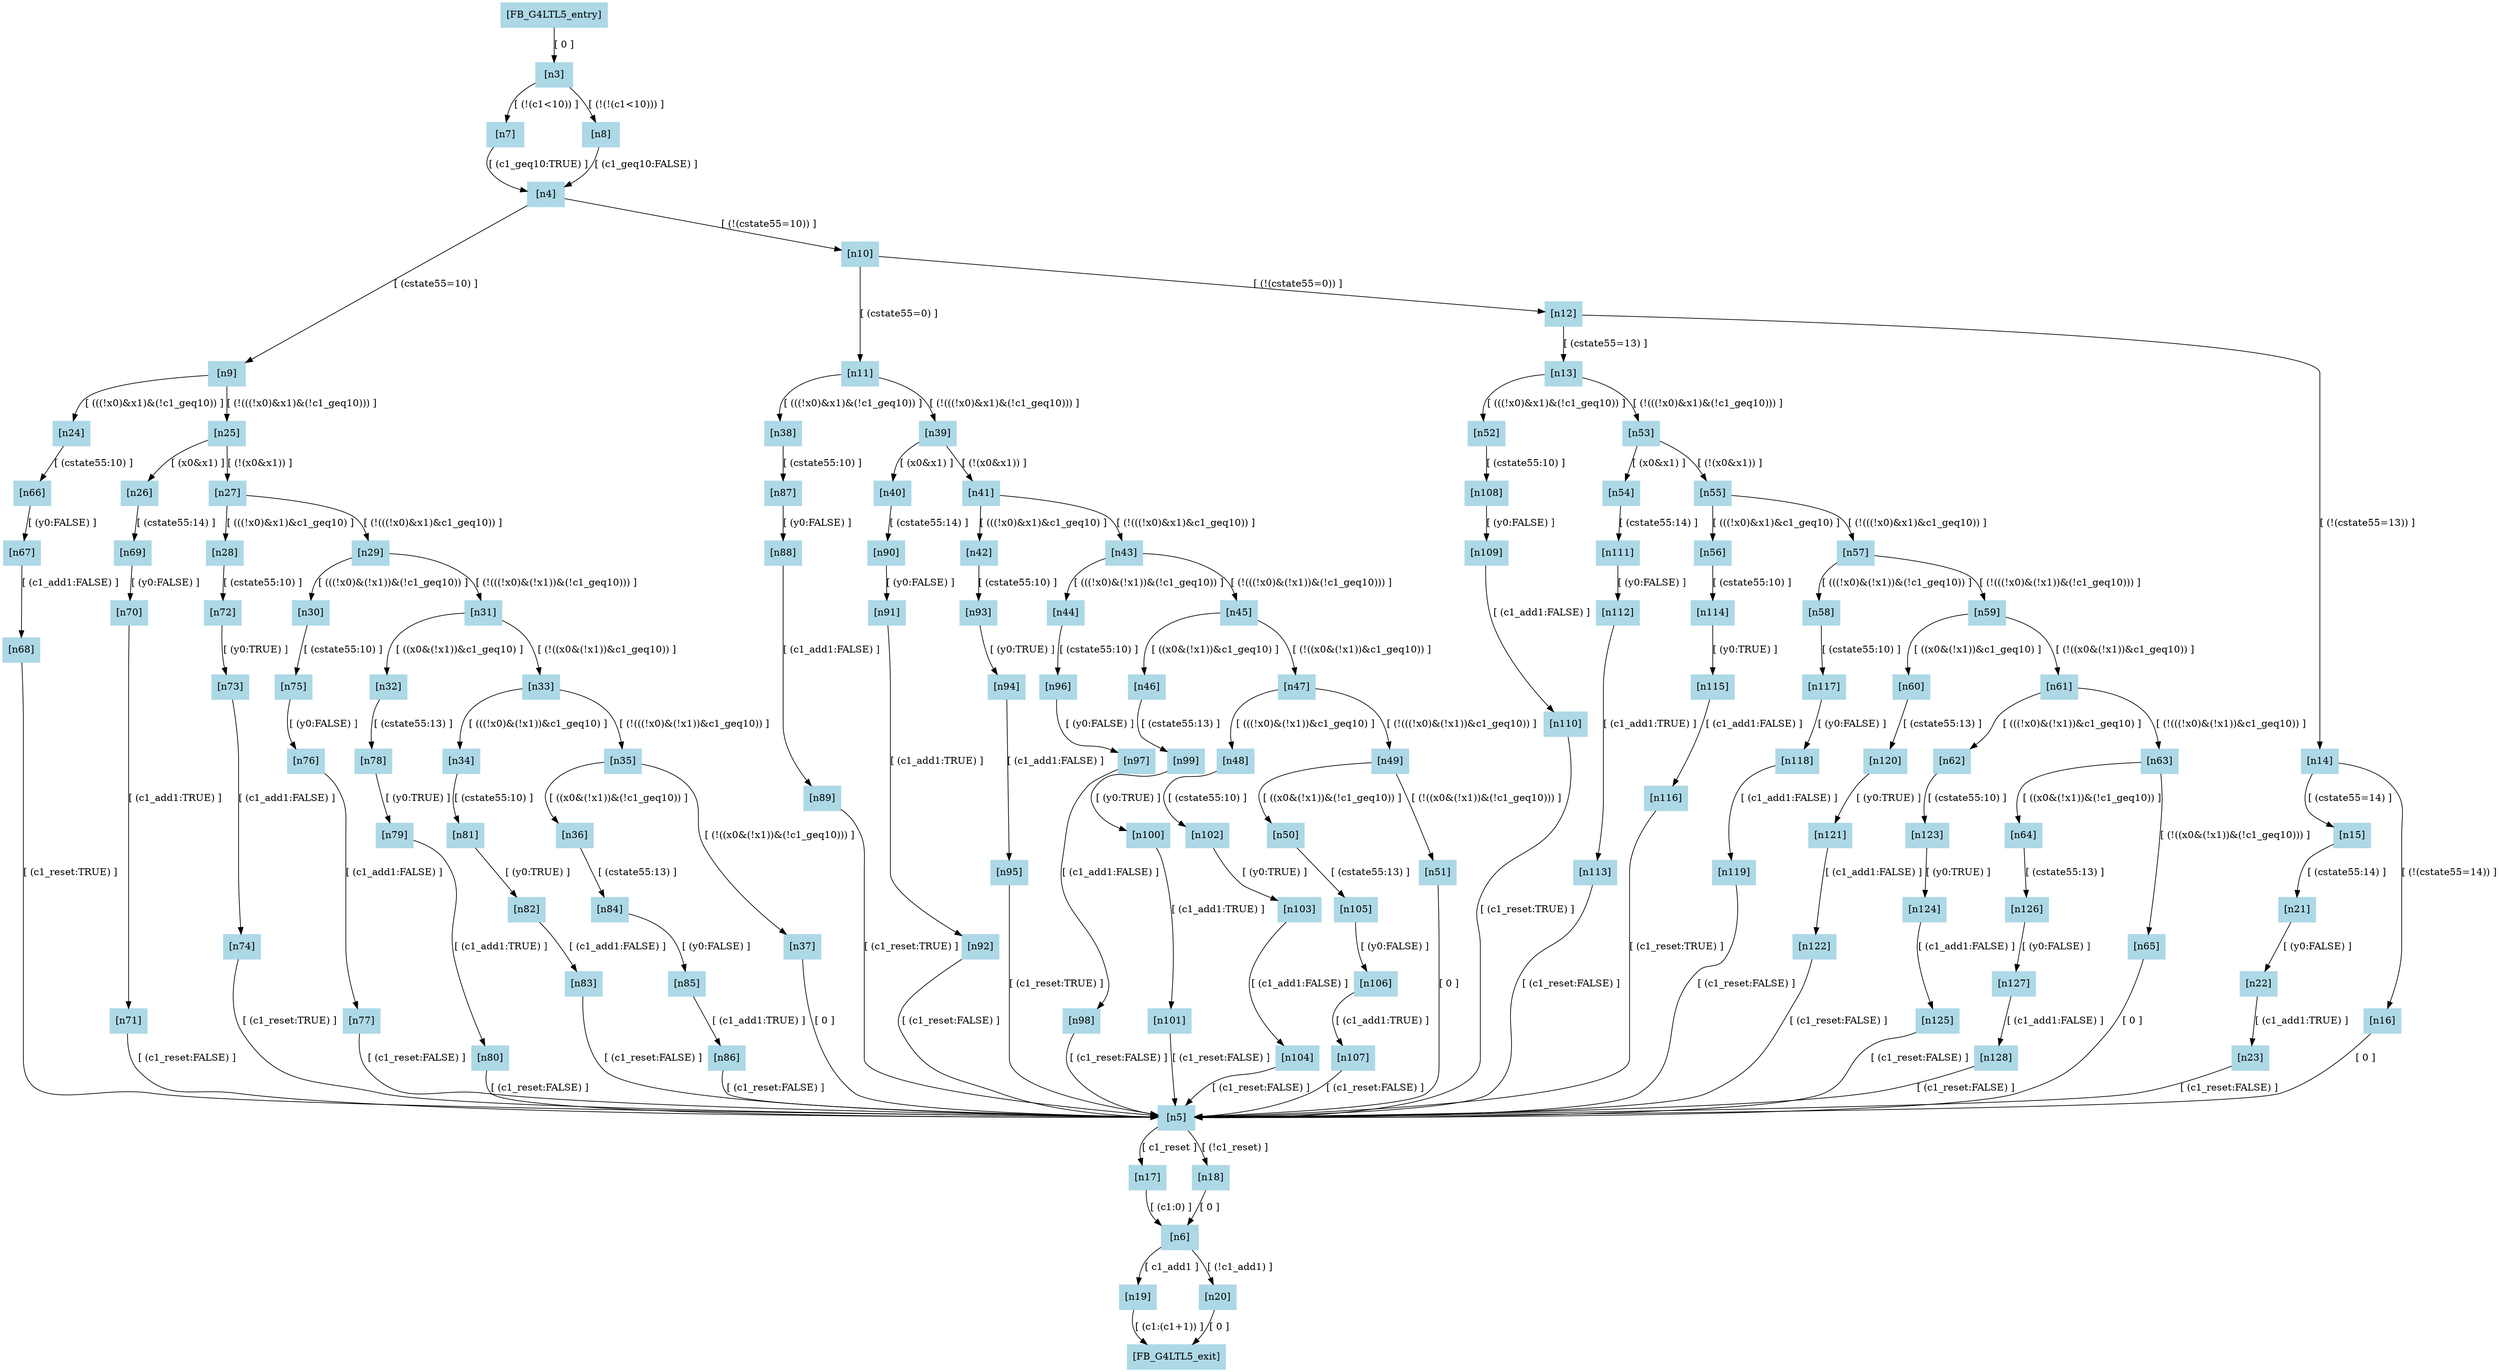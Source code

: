 digraph "FB_G4LTL5" {
"[FB_G4LTL5_entry]" [label="[FB_G4LTL5_entry]", color=lightblue,style=filled,shape=box]
"[n3]" [label="[n3]", color=lightblue,style=filled,shape=box]
"[n4]" [label="[n4]", color=lightblue,style=filled,shape=box]
"[n5]" [label="[n5]", color=lightblue,style=filled,shape=box]
"[n6]" [label="[n6]", color=lightblue,style=filled,shape=box]
"[n7]" [label="[n7]", color=lightblue,style=filled,shape=box]
"[n8]" [label="[n8]", color=lightblue,style=filled,shape=box]
"[n9]" [label="[n9]", color=lightblue,style=filled,shape=box]
"[n10]" [label="[n10]", color=lightblue,style=filled,shape=box]
"[n11]" [label="[n11]", color=lightblue,style=filled,shape=box]
"[n12]" [label="[n12]", color=lightblue,style=filled,shape=box]
"[n13]" [label="[n13]", color=lightblue,style=filled,shape=box]
"[n14]" [label="[n14]", color=lightblue,style=filled,shape=box]
"[n15]" [label="[n15]", color=lightblue,style=filled,shape=box]
"[n16]" [label="[n16]", color=lightblue,style=filled,shape=box]
"[n17]" [label="[n17]", color=lightblue,style=filled,shape=box]
"[n18]" [label="[n18]", color=lightblue,style=filled,shape=box]
"[n19]" [label="[n19]", color=lightblue,style=filled,shape=box]
"[n20]" [label="[n20]", color=lightblue,style=filled,shape=box]
"[n21]" [label="[n21]", color=lightblue,style=filled,shape=box]
"[n22]" [label="[n22]", color=lightblue,style=filled,shape=box]
"[n23]" [label="[n23]", color=lightblue,style=filled,shape=box]
"[n24]" [label="[n24]", color=lightblue,style=filled,shape=box]
"[n25]" [label="[n25]", color=lightblue,style=filled,shape=box]
"[n26]" [label="[n26]", color=lightblue,style=filled,shape=box]
"[n27]" [label="[n27]", color=lightblue,style=filled,shape=box]
"[n28]" [label="[n28]", color=lightblue,style=filled,shape=box]
"[n29]" [label="[n29]", color=lightblue,style=filled,shape=box]
"[n30]" [label="[n30]", color=lightblue,style=filled,shape=box]
"[n31]" [label="[n31]", color=lightblue,style=filled,shape=box]
"[n32]" [label="[n32]", color=lightblue,style=filled,shape=box]
"[n33]" [label="[n33]", color=lightblue,style=filled,shape=box]
"[n34]" [label="[n34]", color=lightblue,style=filled,shape=box]
"[n35]" [label="[n35]", color=lightblue,style=filled,shape=box]
"[n36]" [label="[n36]", color=lightblue,style=filled,shape=box]
"[n37]" [label="[n37]", color=lightblue,style=filled,shape=box]
"[n38]" [label="[n38]", color=lightblue,style=filled,shape=box]
"[n39]" [label="[n39]", color=lightblue,style=filled,shape=box]
"[n40]" [label="[n40]", color=lightblue,style=filled,shape=box]
"[n41]" [label="[n41]", color=lightblue,style=filled,shape=box]
"[n42]" [label="[n42]", color=lightblue,style=filled,shape=box]
"[n43]" [label="[n43]", color=lightblue,style=filled,shape=box]
"[n44]" [label="[n44]", color=lightblue,style=filled,shape=box]
"[n45]" [label="[n45]", color=lightblue,style=filled,shape=box]
"[n46]" [label="[n46]", color=lightblue,style=filled,shape=box]
"[n47]" [label="[n47]", color=lightblue,style=filled,shape=box]
"[n48]" [label="[n48]", color=lightblue,style=filled,shape=box]
"[n49]" [label="[n49]", color=lightblue,style=filled,shape=box]
"[n50]" [label="[n50]", color=lightblue,style=filled,shape=box]
"[n51]" [label="[n51]", color=lightblue,style=filled,shape=box]
"[n52]" [label="[n52]", color=lightblue,style=filled,shape=box]
"[n53]" [label="[n53]", color=lightblue,style=filled,shape=box]
"[n54]" [label="[n54]", color=lightblue,style=filled,shape=box]
"[n55]" [label="[n55]", color=lightblue,style=filled,shape=box]
"[n56]" [label="[n56]", color=lightblue,style=filled,shape=box]
"[n57]" [label="[n57]", color=lightblue,style=filled,shape=box]
"[n58]" [label="[n58]", color=lightblue,style=filled,shape=box]
"[n59]" [label="[n59]", color=lightblue,style=filled,shape=box]
"[n60]" [label="[n60]", color=lightblue,style=filled,shape=box]
"[n61]" [label="[n61]", color=lightblue,style=filled,shape=box]
"[n62]" [label="[n62]", color=lightblue,style=filled,shape=box]
"[n63]" [label="[n63]", color=lightblue,style=filled,shape=box]
"[n64]" [label="[n64]", color=lightblue,style=filled,shape=box]
"[n65]" [label="[n65]", color=lightblue,style=filled,shape=box]
"[n66]" [label="[n66]", color=lightblue,style=filled,shape=box]
"[n67]" [label="[n67]", color=lightblue,style=filled,shape=box]
"[n68]" [label="[n68]", color=lightblue,style=filled,shape=box]
"[n69]" [label="[n69]", color=lightblue,style=filled,shape=box]
"[n70]" [label="[n70]", color=lightblue,style=filled,shape=box]
"[n71]" [label="[n71]", color=lightblue,style=filled,shape=box]
"[n72]" [label="[n72]", color=lightblue,style=filled,shape=box]
"[n73]" [label="[n73]", color=lightblue,style=filled,shape=box]
"[n74]" [label="[n74]", color=lightblue,style=filled,shape=box]
"[n75]" [label="[n75]", color=lightblue,style=filled,shape=box]
"[n76]" [label="[n76]", color=lightblue,style=filled,shape=box]
"[n77]" [label="[n77]", color=lightblue,style=filled,shape=box]
"[n78]" [label="[n78]", color=lightblue,style=filled,shape=box]
"[n79]" [label="[n79]", color=lightblue,style=filled,shape=box]
"[n80]" [label="[n80]", color=lightblue,style=filled,shape=box]
"[n81]" [label="[n81]", color=lightblue,style=filled,shape=box]
"[n82]" [label="[n82]", color=lightblue,style=filled,shape=box]
"[n83]" [label="[n83]", color=lightblue,style=filled,shape=box]
"[n84]" [label="[n84]", color=lightblue,style=filled,shape=box]
"[n85]" [label="[n85]", color=lightblue,style=filled,shape=box]
"[n86]" [label="[n86]", color=lightblue,style=filled,shape=box]
"[n87]" [label="[n87]", color=lightblue,style=filled,shape=box]
"[n88]" [label="[n88]", color=lightblue,style=filled,shape=box]
"[n89]" [label="[n89]", color=lightblue,style=filled,shape=box]
"[n90]" [label="[n90]", color=lightblue,style=filled,shape=box]
"[n91]" [label="[n91]", color=lightblue,style=filled,shape=box]
"[n92]" [label="[n92]", color=lightblue,style=filled,shape=box]
"[n93]" [label="[n93]", color=lightblue,style=filled,shape=box]
"[n94]" [label="[n94]", color=lightblue,style=filled,shape=box]
"[n95]" [label="[n95]", color=lightblue,style=filled,shape=box]
"[n96]" [label="[n96]", color=lightblue,style=filled,shape=box]
"[n97]" [label="[n97]", color=lightblue,style=filled,shape=box]
"[n98]" [label="[n98]", color=lightblue,style=filled,shape=box]
"[n99]" [label="[n99]", color=lightblue,style=filled,shape=box]
"[n100]" [label="[n100]", color=lightblue,style=filled,shape=box]
"[n101]" [label="[n101]", color=lightblue,style=filled,shape=box]
"[n102]" [label="[n102]", color=lightblue,style=filled,shape=box]
"[n103]" [label="[n103]", color=lightblue,style=filled,shape=box]
"[n104]" [label="[n104]", color=lightblue,style=filled,shape=box]
"[n105]" [label="[n105]", color=lightblue,style=filled,shape=box]
"[n106]" [label="[n106]", color=lightblue,style=filled,shape=box]
"[n107]" [label="[n107]", color=lightblue,style=filled,shape=box]
"[n108]" [label="[n108]", color=lightblue,style=filled,shape=box]
"[n109]" [label="[n109]", color=lightblue,style=filled,shape=box]
"[n110]" [label="[n110]", color=lightblue,style=filled,shape=box]
"[n111]" [label="[n111]", color=lightblue,style=filled,shape=box]
"[n112]" [label="[n112]", color=lightblue,style=filled,shape=box]
"[n113]" [label="[n113]", color=lightblue,style=filled,shape=box]
"[n114]" [label="[n114]", color=lightblue,style=filled,shape=box]
"[n115]" [label="[n115]", color=lightblue,style=filled,shape=box]
"[n116]" [label="[n116]", color=lightblue,style=filled,shape=box]
"[n117]" [label="[n117]", color=lightblue,style=filled,shape=box]
"[n118]" [label="[n118]", color=lightblue,style=filled,shape=box]
"[n119]" [label="[n119]", color=lightblue,style=filled,shape=box]
"[n120]" [label="[n120]", color=lightblue,style=filled,shape=box]
"[n121]" [label="[n121]", color=lightblue,style=filled,shape=box]
"[n122]" [label="[n122]", color=lightblue,style=filled,shape=box]
"[n123]" [label="[n123]", color=lightblue,style=filled,shape=box]
"[n124]" [label="[n124]", color=lightblue,style=filled,shape=box]
"[n125]" [label="[n125]", color=lightblue,style=filled,shape=box]
"[n126]" [label="[n126]", color=lightblue,style=filled,shape=box]
"[n127]" [label="[n127]", color=lightblue,style=filled,shape=box]
"[n128]" [label="[n128]", color=lightblue,style=filled,shape=box]
"[FB_G4LTL5_exit]" [label="[FB_G4LTL5_exit]", color=lightblue,style=filled,shape=box]
"[FB_G4LTL5_entry]" -> "[n3]" [label="[ 0 ]",color=black]
"[n3]" -> "[n7]" [label="[ (!(c1<10)) ]",color=black]
"[n3]" -> "[n8]" [label="[ (!(!(c1<10))) ]",color=black]
"[n4]" -> "[n9]" [label="[ (cstate55=10) ]",color=black]
"[n4]" -> "[n10]" [label="[ (!(cstate55=10)) ]",color=black]
"[n10]" -> "[n11]" [label="[ (cstate55=0) ]",color=black]
"[n10]" -> "[n12]" [label="[ (!(cstate55=0)) ]",color=black]
"[n12]" -> "[n13]" [label="[ (cstate55=13) ]",color=black]
"[n12]" -> "[n14]" [label="[ (!(cstate55=13)) ]",color=black]
"[n14]" -> "[n15]" [label="[ (cstate55=14) ]",color=black]
"[n14]" -> "[n16]" [label="[ (!(cstate55=14)) ]",color=black]
"[n16]" -> "[n5]" [label="[ 0 ]",color=black]
"[n5]" -> "[n17]" [label="[ c1_reset ]",color=black]
"[n5]" -> "[n18]" [label="[ (!c1_reset) ]",color=black]
"[n18]" -> "[n6]" [label="[ 0 ]",color=black]
"[n6]" -> "[n19]" [label="[ c1_add1 ]",color=black]
"[n6]" -> "[n20]" [label="[ (!c1_add1) ]",color=black]
"[n20]" -> "[FB_G4LTL5_exit]" [label="[ 0 ]",color=black]
"[n7]" -> "[n4]" [label="[ (c1_geq10:TRUE) ]",color=black]
"[n8]" -> "[n4]" [label="[ (c1_geq10:FALSE) ]",color=black]
"[n15]" -> "[n21]" [label="[ (cstate55:14) ]",color=black]
"[n21]" -> "[n22]" [label="[ (y0:FALSE) ]",color=black]
"[n22]" -> "[n23]" [label="[ (c1_add1:TRUE) ]",color=black]
"[n23]" -> "[n5]" [label="[ (c1_reset:FALSE) ]",color=black]
"[n17]" -> "[n6]" [label="[ (c1:0) ]",color=black]
"[n19]" -> "[FB_G4LTL5_exit]" [label="[ (c1:(c1+1)) ]",color=black]
"[n9]" -> "[n24]" [label="[ (((!x0)&x1)&(!c1_geq10)) ]",color=black]
"[n9]" -> "[n25]" [label="[ (!(((!x0)&x1)&(!c1_geq10))) ]",color=black]
"[n25]" -> "[n26]" [label="[ (x0&x1) ]",color=black]
"[n25]" -> "[n27]" [label="[ (!(x0&x1)) ]",color=black]
"[n27]" -> "[n28]" [label="[ (((!x0)&x1)&c1_geq10) ]",color=black]
"[n27]" -> "[n29]" [label="[ (!(((!x0)&x1)&c1_geq10)) ]",color=black]
"[n29]" -> "[n30]" [label="[ (((!x0)&(!x1))&(!c1_geq10)) ]",color=black]
"[n29]" -> "[n31]" [label="[ (!(((!x0)&(!x1))&(!c1_geq10))) ]",color=black]
"[n31]" -> "[n32]" [label="[ ((x0&(!x1))&c1_geq10) ]",color=black]
"[n31]" -> "[n33]" [label="[ (!((x0&(!x1))&c1_geq10)) ]",color=black]
"[n33]" -> "[n34]" [label="[ (((!x0)&(!x1))&c1_geq10) ]",color=black]
"[n33]" -> "[n35]" [label="[ (!(((!x0)&(!x1))&c1_geq10)) ]",color=black]
"[n35]" -> "[n36]" [label="[ ((x0&(!x1))&(!c1_geq10)) ]",color=black]
"[n35]" -> "[n37]" [label="[ (!((x0&(!x1))&(!c1_geq10))) ]",color=black]
"[n37]" -> "[n5]" [label="[ 0 ]",color=black]
"[n11]" -> "[n38]" [label="[ (((!x0)&x1)&(!c1_geq10)) ]",color=black]
"[n11]" -> "[n39]" [label="[ (!(((!x0)&x1)&(!c1_geq10))) ]",color=black]
"[n39]" -> "[n40]" [label="[ (x0&x1) ]",color=black]
"[n39]" -> "[n41]" [label="[ (!(x0&x1)) ]",color=black]
"[n41]" -> "[n42]" [label="[ (((!x0)&x1)&c1_geq10) ]",color=black]
"[n41]" -> "[n43]" [label="[ (!(((!x0)&x1)&c1_geq10)) ]",color=black]
"[n43]" -> "[n44]" [label="[ (((!x0)&(!x1))&(!c1_geq10)) ]",color=black]
"[n43]" -> "[n45]" [label="[ (!(((!x0)&(!x1))&(!c1_geq10))) ]",color=black]
"[n45]" -> "[n46]" [label="[ ((x0&(!x1))&c1_geq10) ]",color=black]
"[n45]" -> "[n47]" [label="[ (!((x0&(!x1))&c1_geq10)) ]",color=black]
"[n47]" -> "[n48]" [label="[ (((!x0)&(!x1))&c1_geq10) ]",color=black]
"[n47]" -> "[n49]" [label="[ (!(((!x0)&(!x1))&c1_geq10)) ]",color=black]
"[n49]" -> "[n50]" [label="[ ((x0&(!x1))&(!c1_geq10)) ]",color=black]
"[n49]" -> "[n51]" [label="[ (!((x0&(!x1))&(!c1_geq10))) ]",color=black]
"[n51]" -> "[n5]" [label="[ 0 ]",color=black]
"[n13]" -> "[n52]" [label="[ (((!x0)&x1)&(!c1_geq10)) ]",color=black]
"[n13]" -> "[n53]" [label="[ (!(((!x0)&x1)&(!c1_geq10))) ]",color=black]
"[n53]" -> "[n54]" [label="[ (x0&x1) ]",color=black]
"[n53]" -> "[n55]" [label="[ (!(x0&x1)) ]",color=black]
"[n55]" -> "[n56]" [label="[ (((!x0)&x1)&c1_geq10) ]",color=black]
"[n55]" -> "[n57]" [label="[ (!(((!x0)&x1)&c1_geq10)) ]",color=black]
"[n57]" -> "[n58]" [label="[ (((!x0)&(!x1))&(!c1_geq10)) ]",color=black]
"[n57]" -> "[n59]" [label="[ (!(((!x0)&(!x1))&(!c1_geq10))) ]",color=black]
"[n59]" -> "[n60]" [label="[ ((x0&(!x1))&c1_geq10) ]",color=black]
"[n59]" -> "[n61]" [label="[ (!((x0&(!x1))&c1_geq10)) ]",color=black]
"[n61]" -> "[n62]" [label="[ (((!x0)&(!x1))&c1_geq10) ]",color=black]
"[n61]" -> "[n63]" [label="[ (!(((!x0)&(!x1))&c1_geq10)) ]",color=black]
"[n63]" -> "[n64]" [label="[ ((x0&(!x1))&(!c1_geq10)) ]",color=black]
"[n63]" -> "[n65]" [label="[ (!((x0&(!x1))&(!c1_geq10))) ]",color=black]
"[n65]" -> "[n5]" [label="[ 0 ]",color=black]
"[n24]" -> "[n66]" [label="[ (cstate55:10) ]",color=black]
"[n66]" -> "[n67]" [label="[ (y0:FALSE) ]",color=black]
"[n67]" -> "[n68]" [label="[ (c1_add1:FALSE) ]",color=black]
"[n68]" -> "[n5]" [label="[ (c1_reset:TRUE) ]",color=black]
"[n26]" -> "[n69]" [label="[ (cstate55:14) ]",color=black]
"[n69]" -> "[n70]" [label="[ (y0:FALSE) ]",color=black]
"[n70]" -> "[n71]" [label="[ (c1_add1:TRUE) ]",color=black]
"[n71]" -> "[n5]" [label="[ (c1_reset:FALSE) ]",color=black]
"[n28]" -> "[n72]" [label="[ (cstate55:10) ]",color=black]
"[n72]" -> "[n73]" [label="[ (y0:TRUE) ]",color=black]
"[n73]" -> "[n74]" [label="[ (c1_add1:FALSE) ]",color=black]
"[n74]" -> "[n5]" [label="[ (c1_reset:TRUE) ]",color=black]
"[n30]" -> "[n75]" [label="[ (cstate55:10) ]",color=black]
"[n75]" -> "[n76]" [label="[ (y0:FALSE) ]",color=black]
"[n76]" -> "[n77]" [label="[ (c1_add1:FALSE) ]",color=black]
"[n77]" -> "[n5]" [label="[ (c1_reset:FALSE) ]",color=black]
"[n32]" -> "[n78]" [label="[ (cstate55:13) ]",color=black]
"[n78]" -> "[n79]" [label="[ (y0:TRUE) ]",color=black]
"[n79]" -> "[n80]" [label="[ (c1_add1:TRUE) ]",color=black]
"[n80]" -> "[n5]" [label="[ (c1_reset:FALSE) ]",color=black]
"[n34]" -> "[n81]" [label="[ (cstate55:10) ]",color=black]
"[n81]" -> "[n82]" [label="[ (y0:TRUE) ]",color=black]
"[n82]" -> "[n83]" [label="[ (c1_add1:FALSE) ]",color=black]
"[n83]" -> "[n5]" [label="[ (c1_reset:FALSE) ]",color=black]
"[n36]" -> "[n84]" [label="[ (cstate55:13) ]",color=black]
"[n84]" -> "[n85]" [label="[ (y0:FALSE) ]",color=black]
"[n85]" -> "[n86]" [label="[ (c1_add1:TRUE) ]",color=black]
"[n86]" -> "[n5]" [label="[ (c1_reset:FALSE) ]",color=black]
"[n38]" -> "[n87]" [label="[ (cstate55:10) ]",color=black]
"[n87]" -> "[n88]" [label="[ (y0:FALSE) ]",color=black]
"[n88]" -> "[n89]" [label="[ (c1_add1:FALSE) ]",color=black]
"[n89]" -> "[n5]" [label="[ (c1_reset:TRUE) ]",color=black]
"[n40]" -> "[n90]" [label="[ (cstate55:14) ]",color=black]
"[n90]" -> "[n91]" [label="[ (y0:FALSE) ]",color=black]
"[n91]" -> "[n92]" [label="[ (c1_add1:TRUE) ]",color=black]
"[n92]" -> "[n5]" [label="[ (c1_reset:FALSE) ]",color=black]
"[n42]" -> "[n93]" [label="[ (cstate55:10) ]",color=black]
"[n93]" -> "[n94]" [label="[ (y0:TRUE) ]",color=black]
"[n94]" -> "[n95]" [label="[ (c1_add1:FALSE) ]",color=black]
"[n95]" -> "[n5]" [label="[ (c1_reset:TRUE) ]",color=black]
"[n44]" -> "[n96]" [label="[ (cstate55:10) ]",color=black]
"[n96]" -> "[n97]" [label="[ (y0:FALSE) ]",color=black]
"[n97]" -> "[n98]" [label="[ (c1_add1:FALSE) ]",color=black]
"[n98]" -> "[n5]" [label="[ (c1_reset:FALSE) ]",color=black]
"[n46]" -> "[n99]" [label="[ (cstate55:13) ]",color=black]
"[n99]" -> "[n100]" [label="[ (y0:TRUE) ]",color=black]
"[n100]" -> "[n101]" [label="[ (c1_add1:TRUE) ]",color=black]
"[n101]" -> "[n5]" [label="[ (c1_reset:FALSE) ]",color=black]
"[n48]" -> "[n102]" [label="[ (cstate55:10) ]",color=black]
"[n102]" -> "[n103]" [label="[ (y0:TRUE) ]",color=black]
"[n103]" -> "[n104]" [label="[ (c1_add1:FALSE) ]",color=black]
"[n104]" -> "[n5]" [label="[ (c1_reset:FALSE) ]",color=black]
"[n50]" -> "[n105]" [label="[ (cstate55:13) ]",color=black]
"[n105]" -> "[n106]" [label="[ (y0:FALSE) ]",color=black]
"[n106]" -> "[n107]" [label="[ (c1_add1:TRUE) ]",color=black]
"[n107]" -> "[n5]" [label="[ (c1_reset:FALSE) ]",color=black]
"[n52]" -> "[n108]" [label="[ (cstate55:10) ]",color=black]
"[n108]" -> "[n109]" [label="[ (y0:FALSE) ]",color=black]
"[n109]" -> "[n110]" [label="[ (c1_add1:FALSE) ]",color=black]
"[n110]" -> "[n5]" [label="[ (c1_reset:TRUE) ]",color=black]
"[n54]" -> "[n111]" [label="[ (cstate55:14) ]",color=black]
"[n111]" -> "[n112]" [label="[ (y0:FALSE) ]",color=black]
"[n112]" -> "[n113]" [label="[ (c1_add1:TRUE) ]",color=black]
"[n113]" -> "[n5]" [label="[ (c1_reset:FALSE) ]",color=black]
"[n56]" -> "[n114]" [label="[ (cstate55:10) ]",color=black]
"[n114]" -> "[n115]" [label="[ (y0:TRUE) ]",color=black]
"[n115]" -> "[n116]" [label="[ (c1_add1:FALSE) ]",color=black]
"[n116]" -> "[n5]" [label="[ (c1_reset:TRUE) ]",color=black]
"[n58]" -> "[n117]" [label="[ (cstate55:10) ]",color=black]
"[n117]" -> "[n118]" [label="[ (y0:FALSE) ]",color=black]
"[n118]" -> "[n119]" [label="[ (c1_add1:FALSE) ]",color=black]
"[n119]" -> "[n5]" [label="[ (c1_reset:FALSE) ]",color=black]
"[n60]" -> "[n120]" [label="[ (cstate55:13) ]",color=black]
"[n120]" -> "[n121]" [label="[ (y0:TRUE) ]",color=black]
"[n121]" -> "[n122]" [label="[ (c1_add1:FALSE) ]",color=black]
"[n122]" -> "[n5]" [label="[ (c1_reset:FALSE) ]",color=black]
"[n62]" -> "[n123]" [label="[ (cstate55:10) ]",color=black]
"[n123]" -> "[n124]" [label="[ (y0:TRUE) ]",color=black]
"[n124]" -> "[n125]" [label="[ (c1_add1:FALSE) ]",color=black]
"[n125]" -> "[n5]" [label="[ (c1_reset:FALSE) ]",color=black]
"[n64]" -> "[n126]" [label="[ (cstate55:13) ]",color=black]
"[n126]" -> "[n127]" [label="[ (y0:FALSE) ]",color=black]
"[n127]" -> "[n128]" [label="[ (c1_add1:FALSE) ]",color=black]
"[n128]" -> "[n5]" [label="[ (c1_reset:FALSE) ]",color=black]
}
